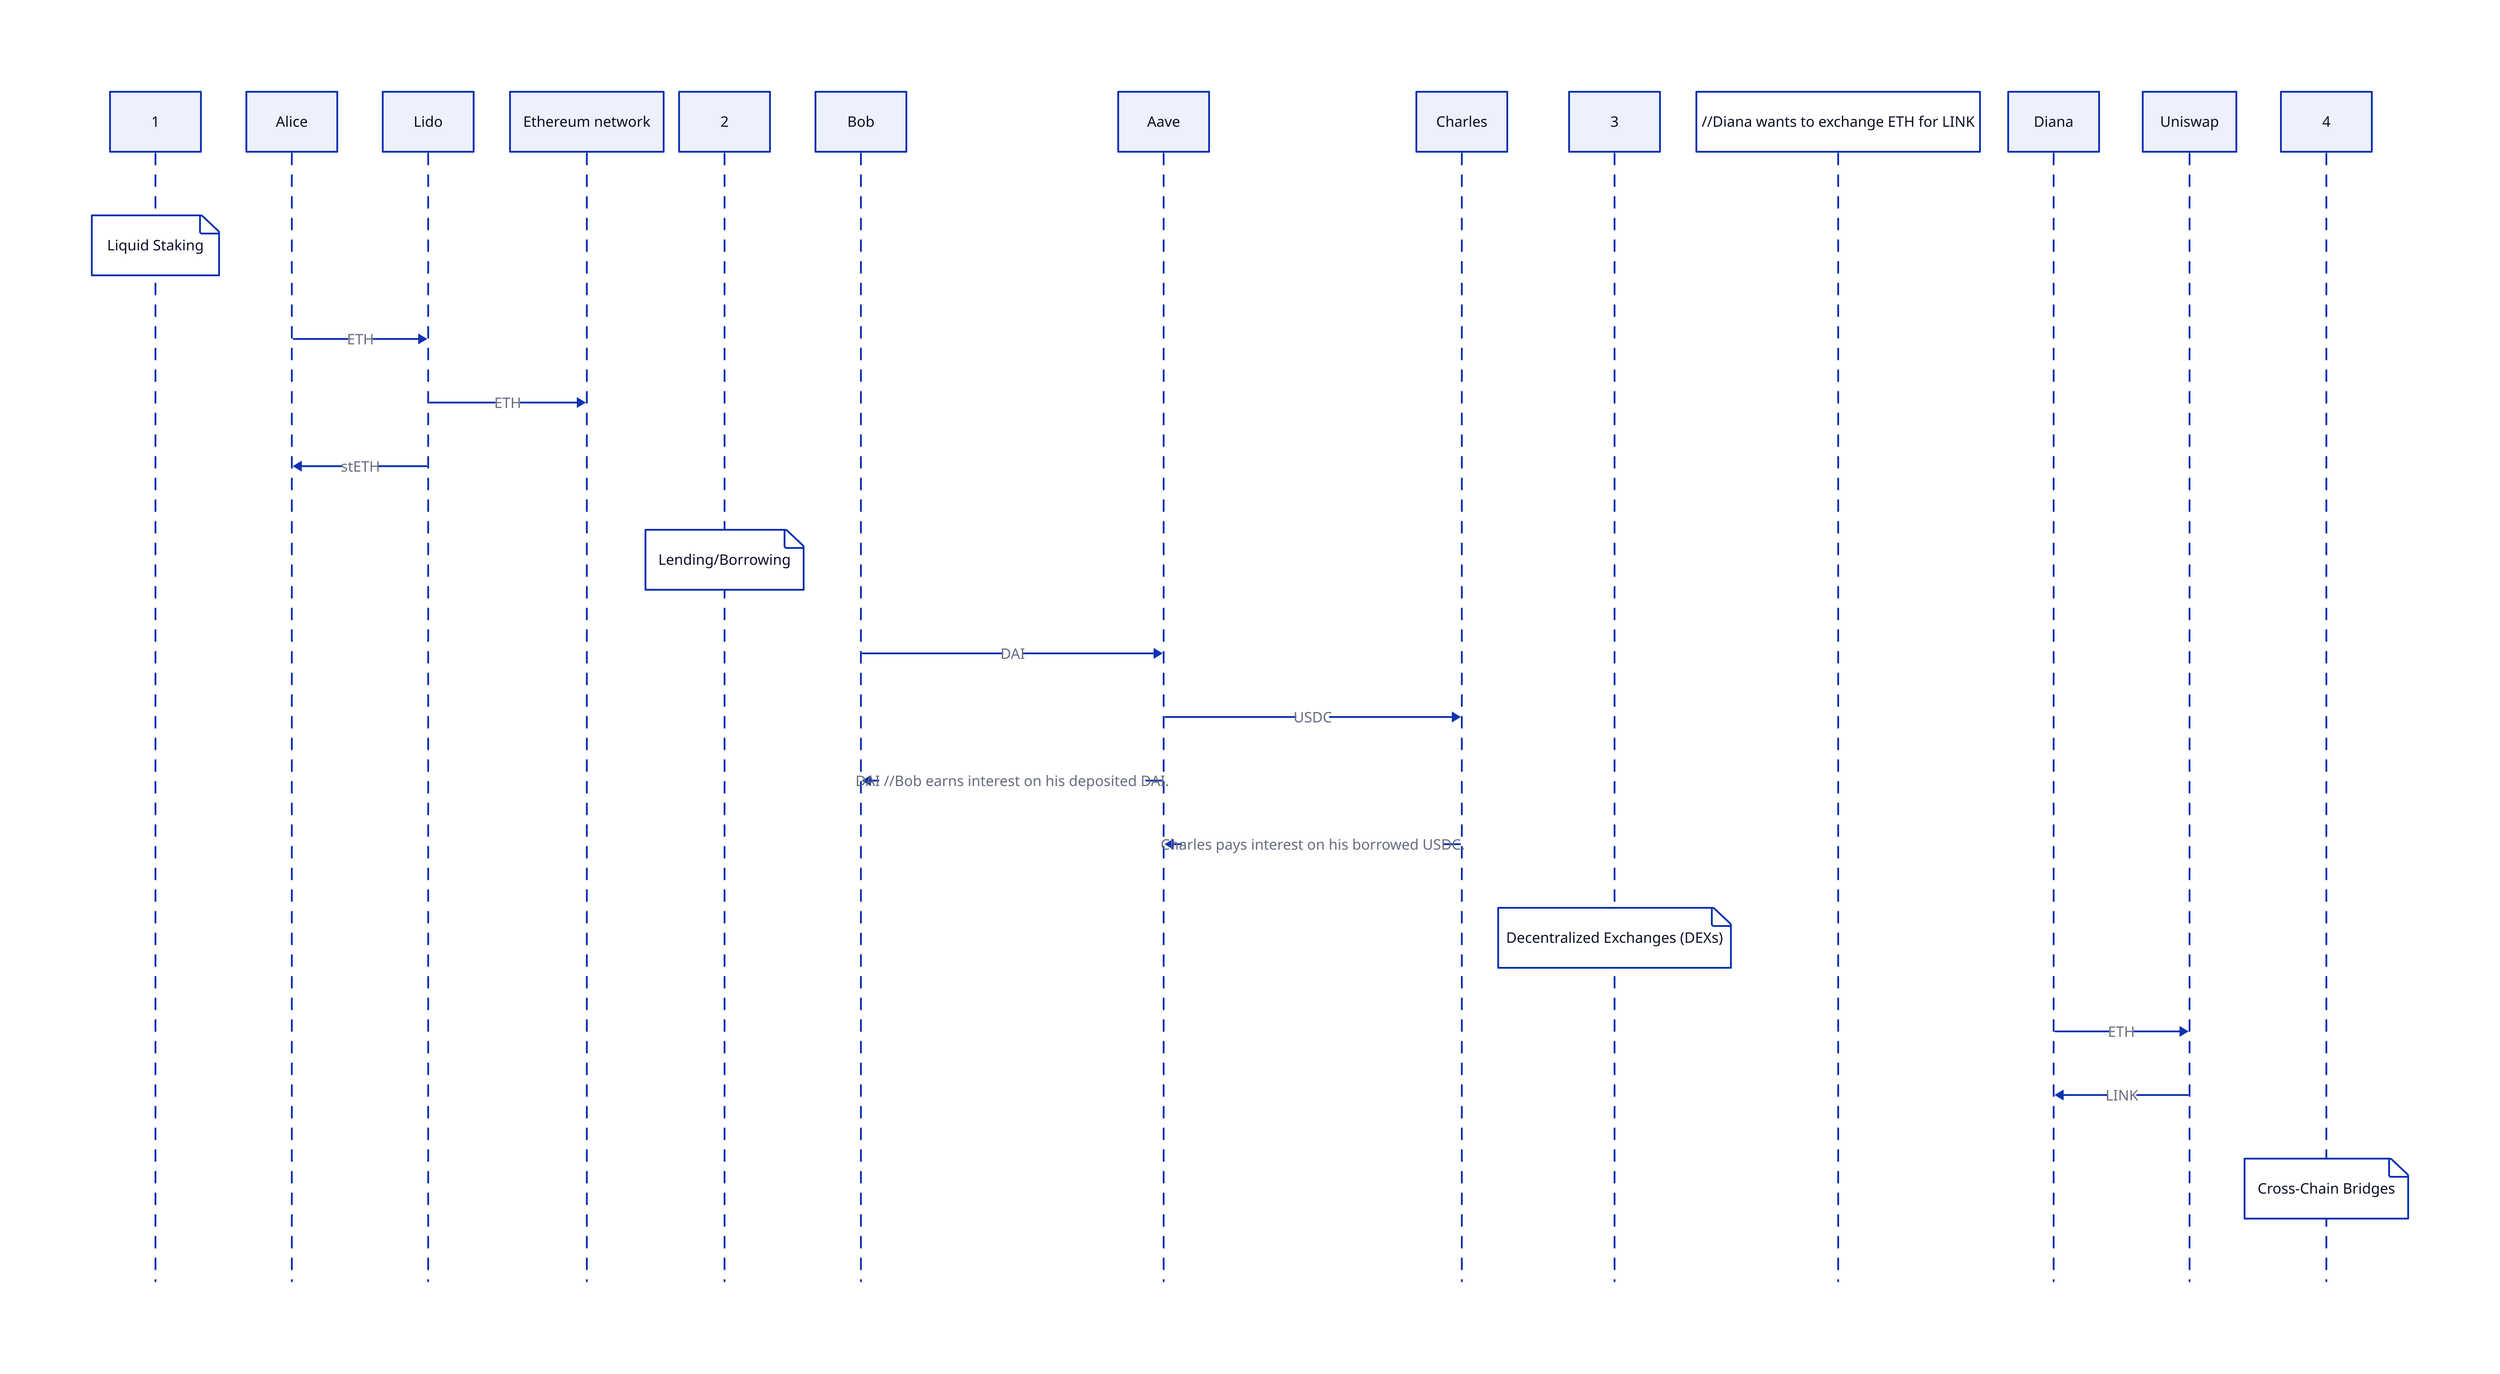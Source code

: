 1.Liquid Staking
shape: sequence_diagram
Alice -> Lido:ETH
Lido -> Ethereum network:ETH
Lido -> Alice:stETH

2.Lending/Borrowing
shape: sequence_diagram
Bob -> Aave:DAI
Aave -> Charles:USDC
Aave -> Bob:DAI //Bob earns interest on his deposited DAI.
Charles -> Aave:Charles pays interest on his borrowed USDC.

3.Decentralized Exchanges (DEXs)
//Diana wants to exchange ETH for LINK.
Diana -> Uniswap:ETH
Uniswap -> Diana:LINK

4.Cross-Chain Bridges
